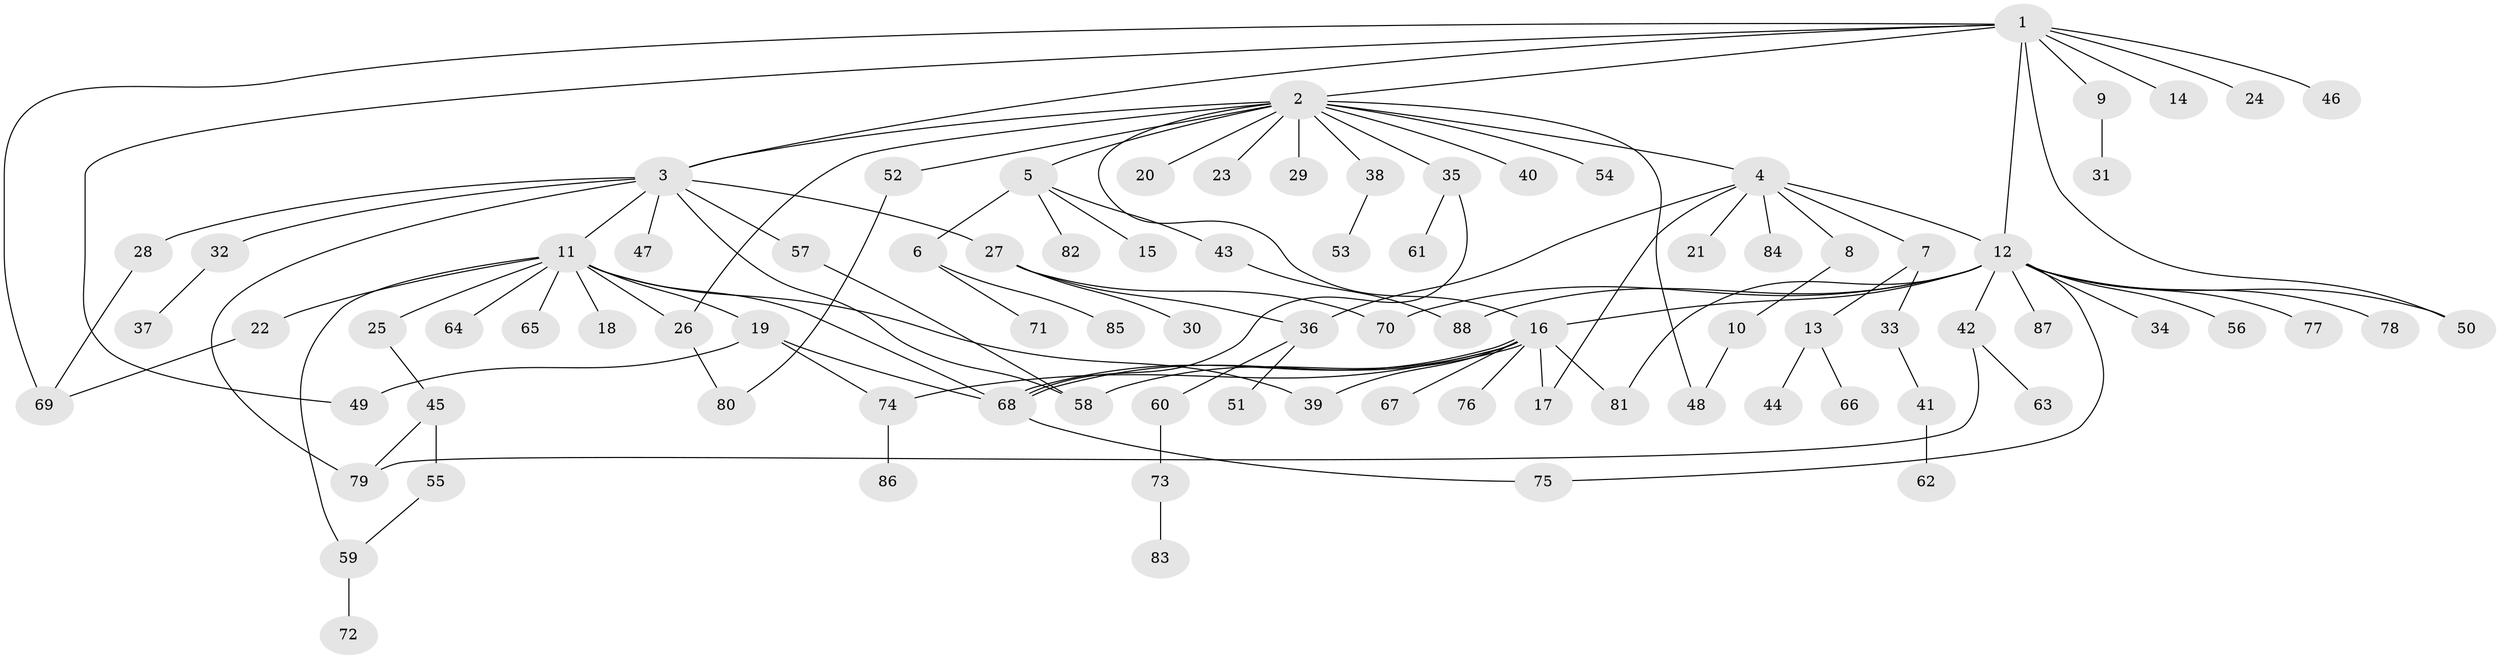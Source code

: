 // Generated by graph-tools (version 1.1) at 2025/35/03/09/25 02:35:24]
// undirected, 88 vertices, 114 edges
graph export_dot {
graph [start="1"]
  node [color=gray90,style=filled];
  1;
  2;
  3;
  4;
  5;
  6;
  7;
  8;
  9;
  10;
  11;
  12;
  13;
  14;
  15;
  16;
  17;
  18;
  19;
  20;
  21;
  22;
  23;
  24;
  25;
  26;
  27;
  28;
  29;
  30;
  31;
  32;
  33;
  34;
  35;
  36;
  37;
  38;
  39;
  40;
  41;
  42;
  43;
  44;
  45;
  46;
  47;
  48;
  49;
  50;
  51;
  52;
  53;
  54;
  55;
  56;
  57;
  58;
  59;
  60;
  61;
  62;
  63;
  64;
  65;
  66;
  67;
  68;
  69;
  70;
  71;
  72;
  73;
  74;
  75;
  76;
  77;
  78;
  79;
  80;
  81;
  82;
  83;
  84;
  85;
  86;
  87;
  88;
  1 -- 2;
  1 -- 3;
  1 -- 9;
  1 -- 12;
  1 -- 14;
  1 -- 24;
  1 -- 46;
  1 -- 49;
  1 -- 50;
  1 -- 69;
  2 -- 3;
  2 -- 4;
  2 -- 5;
  2 -- 16;
  2 -- 20;
  2 -- 23;
  2 -- 26;
  2 -- 29;
  2 -- 35;
  2 -- 38;
  2 -- 40;
  2 -- 48;
  2 -- 52;
  2 -- 54;
  3 -- 11;
  3 -- 27;
  3 -- 28;
  3 -- 32;
  3 -- 47;
  3 -- 57;
  3 -- 58;
  3 -- 79;
  4 -- 7;
  4 -- 8;
  4 -- 12;
  4 -- 17;
  4 -- 21;
  4 -- 36;
  4 -- 84;
  5 -- 6;
  5 -- 15;
  5 -- 43;
  5 -- 82;
  6 -- 71;
  6 -- 85;
  7 -- 13;
  7 -- 33;
  8 -- 10;
  9 -- 31;
  10 -- 48;
  11 -- 18;
  11 -- 19;
  11 -- 22;
  11 -- 25;
  11 -- 26;
  11 -- 39;
  11 -- 59;
  11 -- 64;
  11 -- 65;
  11 -- 68;
  12 -- 16;
  12 -- 34;
  12 -- 42;
  12 -- 50;
  12 -- 56;
  12 -- 70;
  12 -- 75;
  12 -- 77;
  12 -- 78;
  12 -- 81;
  12 -- 87;
  12 -- 88;
  13 -- 44;
  13 -- 66;
  16 -- 17;
  16 -- 39;
  16 -- 58;
  16 -- 67;
  16 -- 68;
  16 -- 68;
  16 -- 74;
  16 -- 76;
  16 -- 81;
  19 -- 49;
  19 -- 68;
  19 -- 74;
  22 -- 69;
  25 -- 45;
  26 -- 80;
  27 -- 30;
  27 -- 36;
  27 -- 70;
  28 -- 69;
  32 -- 37;
  33 -- 41;
  35 -- 61;
  35 -- 68;
  36 -- 51;
  36 -- 60;
  38 -- 53;
  41 -- 62;
  42 -- 63;
  42 -- 79;
  43 -- 88;
  45 -- 55;
  45 -- 79;
  52 -- 80;
  55 -- 59;
  57 -- 58;
  59 -- 72;
  60 -- 73;
  68 -- 75;
  73 -- 83;
  74 -- 86;
}
